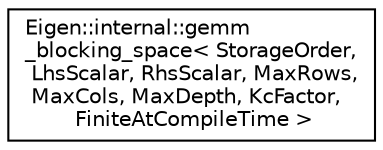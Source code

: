 digraph "Graphical Class Hierarchy"
{
  edge [fontname="Helvetica",fontsize="10",labelfontname="Helvetica",labelfontsize="10"];
  node [fontname="Helvetica",fontsize="10",shape=record];
  rankdir="LR";
  Node1 [label="Eigen::internal::gemm\l_blocking_space\< StorageOrder,\l LhsScalar, RhsScalar, MaxRows,\l MaxCols, MaxDepth, KcFactor,\l FiniteAtCompileTime \>",height=0.2,width=0.4,color="black", fillcolor="white", style="filled",URL="$class_eigen_1_1internal_1_1gemm__blocking__space.html"];
}
